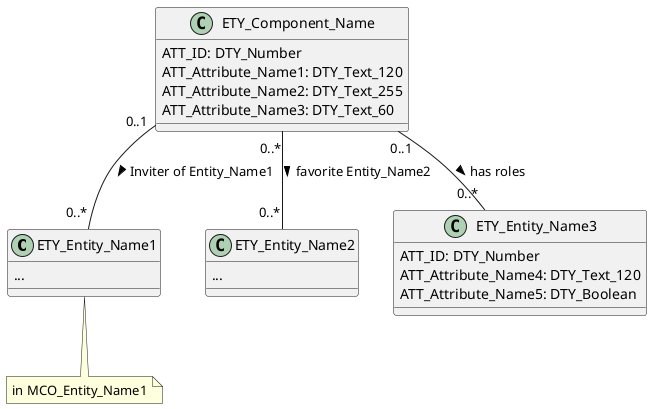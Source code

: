 @startuml

  class ETY_Entity_Name1 {
    ...
  }
  note bottom: in MCO_Entity_Name1

  class ETY_Entity_Name2 {
    ...
  }

class ETY_Component_Name {
  ATT_ID: DTY_Number
  ATT_Attribute_Name1: DTY_Text_120
  ATT_Attribute_Name2: DTY_Text_255
  ATT_Attribute_Name3: DTY_Text_60
}

class ETY_Entity_Name3 {
  ATT_ID: DTY_Number
  ATT_Attribute_Name4: DTY_Text_120
  ATT_Attribute_Name5: DTY_Boolean
}

ETY_Component_Name "0..1" -- "0..*" ETY_Entity_Name3: has roles >

ETY_Component_Name "0..1" -- "0..*" ETY_Entity_Name1: Inviter of Entity_Name1 >

ETY_Component_Name "0..*" -- "0..*"  ETY_Entity_Name2: favorite Entity_Name2 >


@enduml
